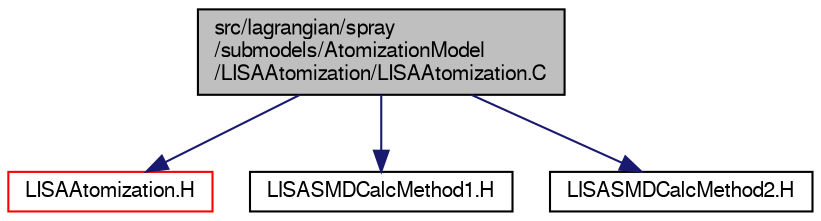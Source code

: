 digraph "src/lagrangian/spray/submodels/AtomizationModel/LISAAtomization/LISAAtomization.C"
{
  bgcolor="transparent";
  edge [fontname="FreeSans",fontsize="10",labelfontname="FreeSans",labelfontsize="10"];
  node [fontname="FreeSans",fontsize="10",shape=record];
  Node0 [label="src/lagrangian/spray\l/submodels/AtomizationModel\l/LISAAtomization/LISAAtomization.C",height=0.2,width=0.4,color="black", fillcolor="grey75", style="filled", fontcolor="black"];
  Node0 -> Node1 [color="midnightblue",fontsize="10",style="solid",fontname="FreeSans"];
  Node1 [label="LISAAtomization.H",height=0.2,width=0.4,color="red",URL="$a06716.html"];
  Node0 -> Node89 [color="midnightblue",fontsize="10",style="solid",fontname="FreeSans"];
  Node89 [label="LISASMDCalcMethod1.H",height=0.2,width=0.4,color="black",URL="$a06719.html"];
  Node0 -> Node90 [color="midnightblue",fontsize="10",style="solid",fontname="FreeSans"];
  Node90 [label="LISASMDCalcMethod2.H",height=0.2,width=0.4,color="black",URL="$a06722.html"];
}
